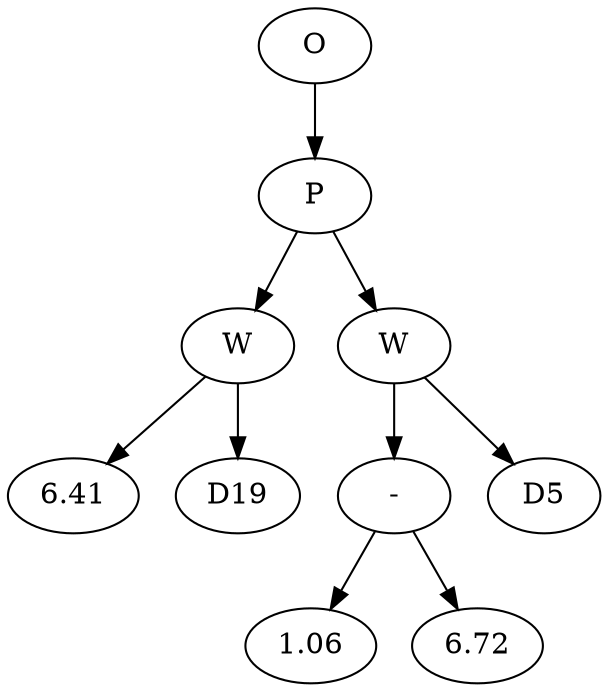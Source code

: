 // Tree
digraph {
	1146065 [label=O]
	1146066 [label=P]
	1146065 -> 1146066
	1146067 [label=W]
	1146066 -> 1146067
	1146068 [label=6.41]
	1146067 -> 1146068
	1146069 [label=D19]
	1146067 -> 1146069
	1146070 [label=W]
	1146066 -> 1146070
	1146071 [label="-"]
	1146070 -> 1146071
	1146072 [label=1.06]
	1146071 -> 1146072
	1146073 [label=6.72]
	1146071 -> 1146073
	1146074 [label=D5]
	1146070 -> 1146074
}
